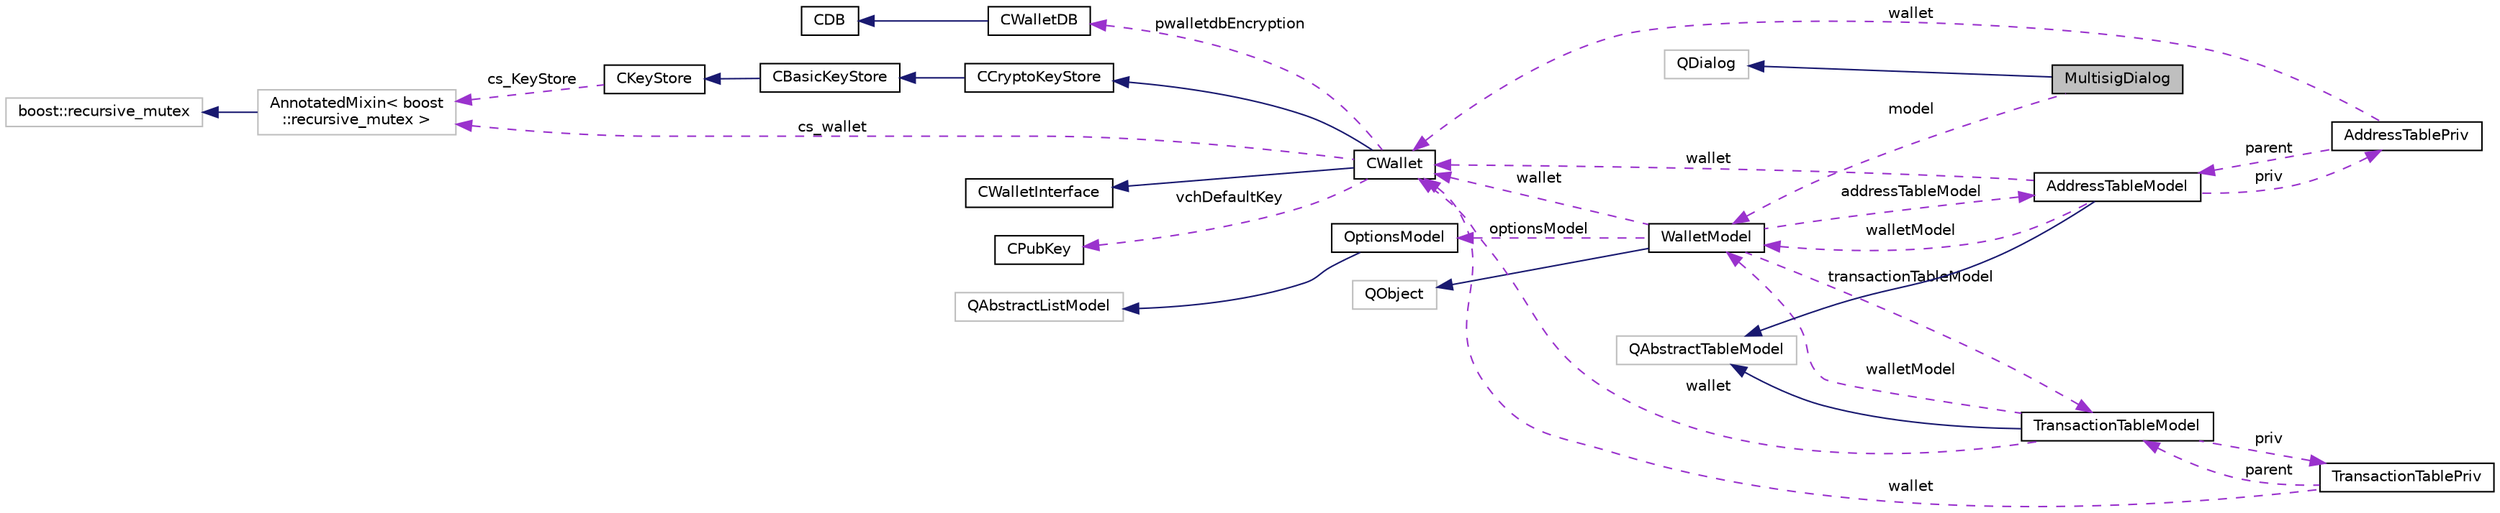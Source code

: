 digraph "MultisigDialog"
{
  edge [fontname="Helvetica",fontsize="10",labelfontname="Helvetica",labelfontsize="10"];
  node [fontname="Helvetica",fontsize="10",shape=record];
  rankdir="LR";
  Node2 [label="MultisigDialog",height=0.2,width=0.4,color="black", fillcolor="grey75", style="filled", fontcolor="black"];
  Node3 -> Node2 [dir="back",color="midnightblue",fontsize="10",style="solid",fontname="Helvetica"];
  Node3 [label="QDialog",height=0.2,width=0.4,color="grey75", fillcolor="white", style="filled"];
  Node4 -> Node2 [dir="back",color="darkorchid3",fontsize="10",style="dashed",label=" model" ,fontname="Helvetica"];
  Node4 [label="WalletModel",height=0.2,width=0.4,color="black", fillcolor="white", style="filled",URL="$class_wallet_model.html",tooltip="Interface to Ion wallet from Qt view code. "];
  Node5 -> Node4 [dir="back",color="midnightblue",fontsize="10",style="solid",fontname="Helvetica"];
  Node5 [label="QObject",height=0.2,width=0.4,color="grey75", fillcolor="white", style="filled"];
  Node6 -> Node4 [dir="back",color="darkorchid3",fontsize="10",style="dashed",label=" transactionTableModel" ,fontname="Helvetica"];
  Node6 [label="TransactionTableModel",height=0.2,width=0.4,color="black", fillcolor="white", style="filled",URL="$class_transaction_table_model.html",tooltip="UI model for the transaction table of a wallet. "];
  Node7 -> Node6 [dir="back",color="midnightblue",fontsize="10",style="solid",fontname="Helvetica"];
  Node7 [label="QAbstractTableModel",height=0.2,width=0.4,color="grey75", fillcolor="white", style="filled"];
  Node8 -> Node6 [dir="back",color="darkorchid3",fontsize="10",style="dashed",label=" priv" ,fontname="Helvetica"];
  Node8 [label="TransactionTablePriv",height=0.2,width=0.4,color="black", fillcolor="white", style="filled",URL="$class_transaction_table_priv.html"];
  Node6 -> Node8 [dir="back",color="darkorchid3",fontsize="10",style="dashed",label=" parent" ,fontname="Helvetica"];
  Node9 -> Node8 [dir="back",color="darkorchid3",fontsize="10",style="dashed",label=" wallet" ,fontname="Helvetica"];
  Node9 [label="CWallet",height=0.2,width=0.4,color="black", fillcolor="white", style="filled",URL="$class_c_wallet.html",tooltip="A CWallet is an extension of a keystore, which also maintains a set of transactions and balances..."];
  Node10 -> Node9 [dir="back",color="midnightblue",fontsize="10",style="solid",fontname="Helvetica"];
  Node10 [label="CCryptoKeyStore",height=0.2,width=0.4,color="black", fillcolor="white", style="filled",URL="$class_c_crypto_key_store.html",tooltip="Keystore which keeps the private keys encrypted. "];
  Node11 -> Node10 [dir="back",color="midnightblue",fontsize="10",style="solid",fontname="Helvetica"];
  Node11 [label="CBasicKeyStore",height=0.2,width=0.4,color="black", fillcolor="white", style="filled",URL="$class_c_basic_key_store.html",tooltip="Basic key store, that keeps keys in an address->secret map. "];
  Node12 -> Node11 [dir="back",color="midnightblue",fontsize="10",style="solid",fontname="Helvetica"];
  Node12 [label="CKeyStore",height=0.2,width=0.4,color="black", fillcolor="white", style="filled",URL="$class_c_key_store.html",tooltip="A virtual base class for key stores. "];
  Node13 -> Node12 [dir="back",color="darkorchid3",fontsize="10",style="dashed",label=" cs_KeyStore" ,fontname="Helvetica"];
  Node13 [label="AnnotatedMixin\< boost\l::recursive_mutex \>",height=0.2,width=0.4,color="grey75", fillcolor="white", style="filled"];
  Node14 -> Node13 [dir="back",color="midnightblue",fontsize="10",style="solid",fontname="Helvetica"];
  Node14 [label="boost::recursive_mutex",height=0.2,width=0.4,color="grey75", fillcolor="white", style="filled"];
  Node15 -> Node9 [dir="back",color="midnightblue",fontsize="10",style="solid",fontname="Helvetica"];
  Node15 [label="CWalletInterface",height=0.2,width=0.4,color="black", fillcolor="white", style="filled",URL="$class_c_wallet_interface.html"];
  Node16 -> Node9 [dir="back",color="darkorchid3",fontsize="10",style="dashed",label=" vchDefaultKey" ,fontname="Helvetica"];
  Node16 [label="CPubKey",height=0.2,width=0.4,color="black", fillcolor="white", style="filled",URL="$class_c_pub_key.html",tooltip="An encapsulated public key. "];
  Node13 -> Node9 [dir="back",color="darkorchid3",fontsize="10",style="dashed",label=" cs_wallet" ,fontname="Helvetica"];
  Node17 -> Node9 [dir="back",color="darkorchid3",fontsize="10",style="dashed",label=" pwalletdbEncryption" ,fontname="Helvetica"];
  Node17 [label="CWalletDB",height=0.2,width=0.4,color="black", fillcolor="white", style="filled",URL="$class_c_wallet_d_b.html",tooltip="Access to the wallet database (wallet.dat) "];
  Node18 -> Node17 [dir="back",color="midnightblue",fontsize="10",style="solid",fontname="Helvetica"];
  Node18 [label="CDB",height=0.2,width=0.4,color="black", fillcolor="white", style="filled",URL="$class_c_d_b.html",tooltip="RAII class that provides access to a Berkeley database. "];
  Node4 -> Node6 [dir="back",color="darkorchid3",fontsize="10",style="dashed",label=" walletModel" ,fontname="Helvetica"];
  Node9 -> Node6 [dir="back",color="darkorchid3",fontsize="10",style="dashed",label=" wallet" ,fontname="Helvetica"];
  Node19 -> Node4 [dir="back",color="darkorchid3",fontsize="10",style="dashed",label=" addressTableModel" ,fontname="Helvetica"];
  Node19 [label="AddressTableModel",height=0.2,width=0.4,color="black", fillcolor="white", style="filled",URL="$class_address_table_model.html",tooltip="Qt model of the address book in the core. "];
  Node7 -> Node19 [dir="back",color="midnightblue",fontsize="10",style="solid",fontname="Helvetica"];
  Node20 -> Node19 [dir="back",color="darkorchid3",fontsize="10",style="dashed",label=" priv" ,fontname="Helvetica"];
  Node20 [label="AddressTablePriv",height=0.2,width=0.4,color="black", fillcolor="white", style="filled",URL="$class_address_table_priv.html"];
  Node19 -> Node20 [dir="back",color="darkorchid3",fontsize="10",style="dashed",label=" parent" ,fontname="Helvetica"];
  Node9 -> Node20 [dir="back",color="darkorchid3",fontsize="10",style="dashed",label=" wallet" ,fontname="Helvetica"];
  Node4 -> Node19 [dir="back",color="darkorchid3",fontsize="10",style="dashed",label=" walletModel" ,fontname="Helvetica"];
  Node9 -> Node19 [dir="back",color="darkorchid3",fontsize="10",style="dashed",label=" wallet" ,fontname="Helvetica"];
  Node21 -> Node4 [dir="back",color="darkorchid3",fontsize="10",style="dashed",label=" optionsModel" ,fontname="Helvetica"];
  Node21 [label="OptionsModel",height=0.2,width=0.4,color="black", fillcolor="white", style="filled",URL="$class_options_model.html",tooltip="Interface from Qt to configuration data structure for Ion client. "];
  Node22 -> Node21 [dir="back",color="midnightblue",fontsize="10",style="solid",fontname="Helvetica"];
  Node22 [label="QAbstractListModel",height=0.2,width=0.4,color="grey75", fillcolor="white", style="filled"];
  Node9 -> Node4 [dir="back",color="darkorchid3",fontsize="10",style="dashed",label=" wallet" ,fontname="Helvetica"];
}
